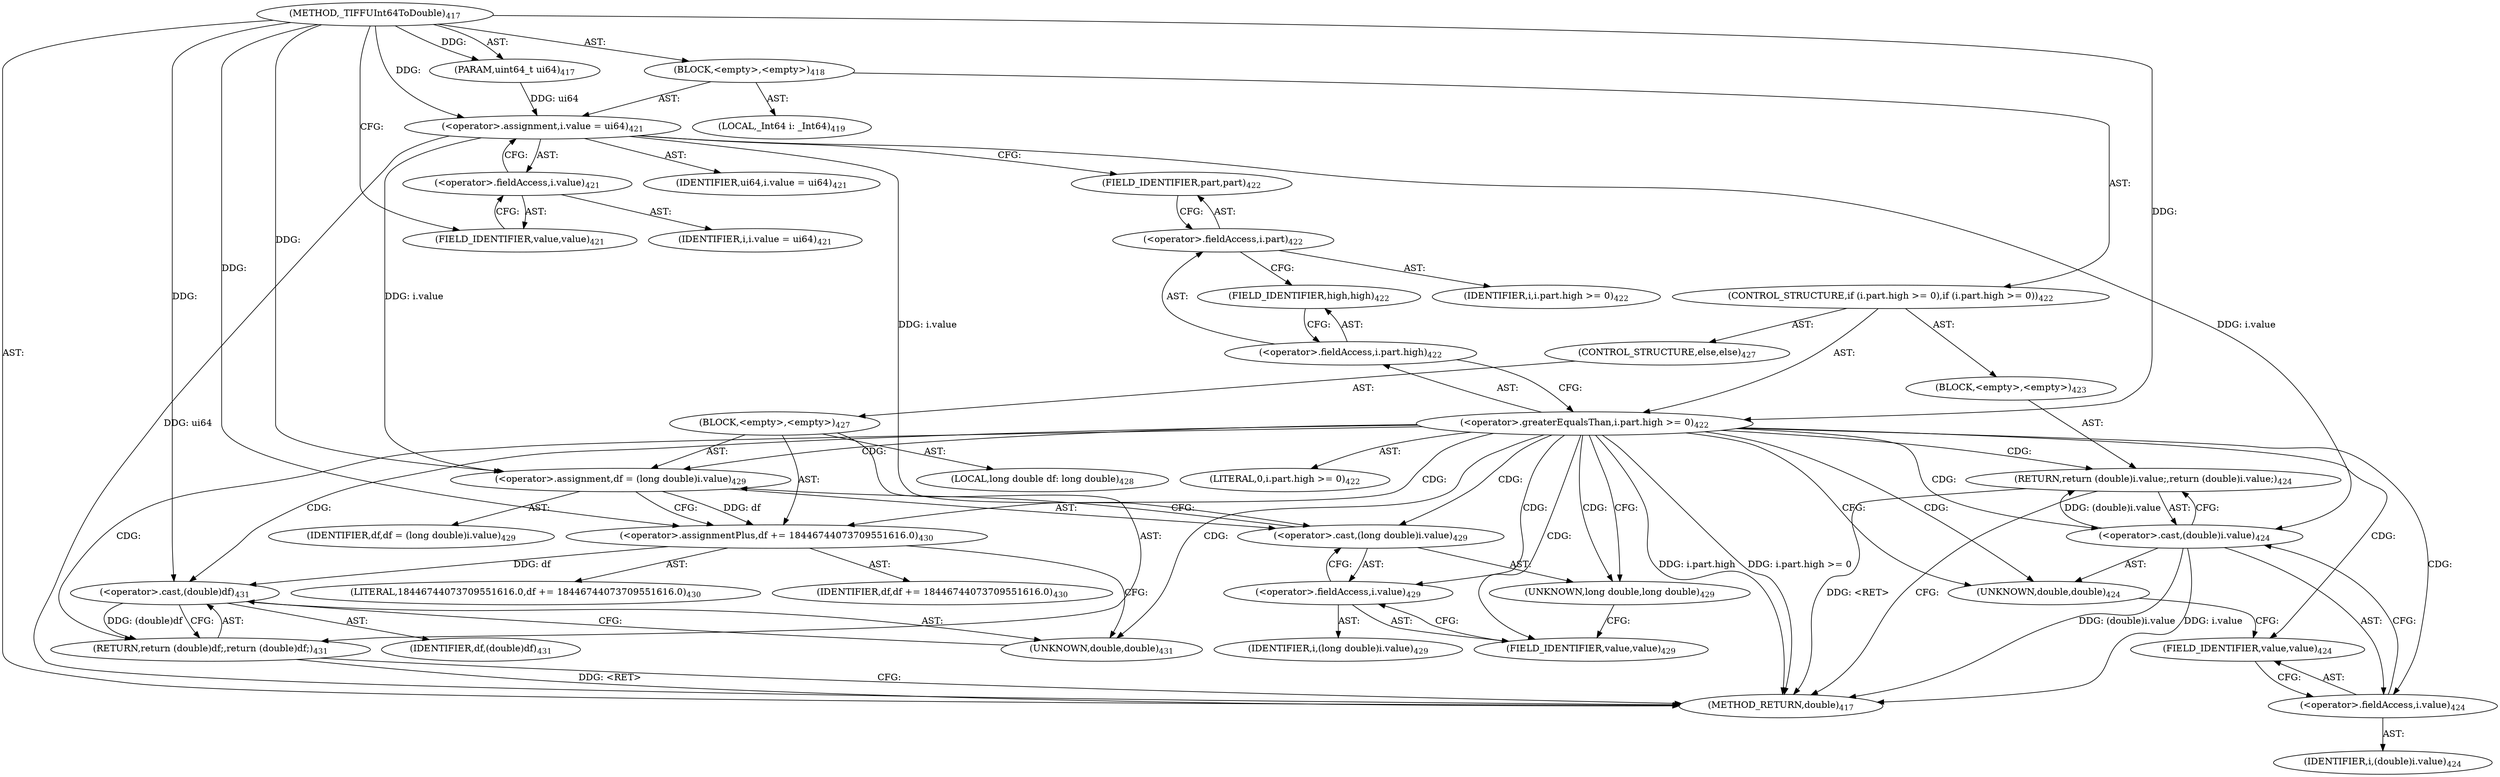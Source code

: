 digraph "_TIFFUInt64ToDouble" {  
"21561" [label = <(METHOD,_TIFFUInt64ToDouble)<SUB>417</SUB>> ]
"21562" [label = <(PARAM,uint64_t ui64)<SUB>417</SUB>> ]
"21563" [label = <(BLOCK,&lt;empty&gt;,&lt;empty&gt;)<SUB>418</SUB>> ]
"21564" [label = <(LOCAL,_Int64 i: _Int64)<SUB>419</SUB>> ]
"21565" [label = <(&lt;operator&gt;.assignment,i.value = ui64)<SUB>421</SUB>> ]
"21566" [label = <(&lt;operator&gt;.fieldAccess,i.value)<SUB>421</SUB>> ]
"21567" [label = <(IDENTIFIER,i,i.value = ui64)<SUB>421</SUB>> ]
"21568" [label = <(FIELD_IDENTIFIER,value,value)<SUB>421</SUB>> ]
"21569" [label = <(IDENTIFIER,ui64,i.value = ui64)<SUB>421</SUB>> ]
"21570" [label = <(CONTROL_STRUCTURE,if (i.part.high &gt;= 0),if (i.part.high &gt;= 0))<SUB>422</SUB>> ]
"21571" [label = <(&lt;operator&gt;.greaterEqualsThan,i.part.high &gt;= 0)<SUB>422</SUB>> ]
"21572" [label = <(&lt;operator&gt;.fieldAccess,i.part.high)<SUB>422</SUB>> ]
"21573" [label = <(&lt;operator&gt;.fieldAccess,i.part)<SUB>422</SUB>> ]
"21574" [label = <(IDENTIFIER,i,i.part.high &gt;= 0)<SUB>422</SUB>> ]
"21575" [label = <(FIELD_IDENTIFIER,part,part)<SUB>422</SUB>> ]
"21576" [label = <(FIELD_IDENTIFIER,high,high)<SUB>422</SUB>> ]
"21577" [label = <(LITERAL,0,i.part.high &gt;= 0)<SUB>422</SUB>> ]
"21578" [label = <(BLOCK,&lt;empty&gt;,&lt;empty&gt;)<SUB>423</SUB>> ]
"21579" [label = <(RETURN,return (double)i.value;,return (double)i.value;)<SUB>424</SUB>> ]
"21580" [label = <(&lt;operator&gt;.cast,(double)i.value)<SUB>424</SUB>> ]
"21581" [label = <(UNKNOWN,double,double)<SUB>424</SUB>> ]
"21582" [label = <(&lt;operator&gt;.fieldAccess,i.value)<SUB>424</SUB>> ]
"21583" [label = <(IDENTIFIER,i,(double)i.value)<SUB>424</SUB>> ]
"21584" [label = <(FIELD_IDENTIFIER,value,value)<SUB>424</SUB>> ]
"21585" [label = <(CONTROL_STRUCTURE,else,else)<SUB>427</SUB>> ]
"21586" [label = <(BLOCK,&lt;empty&gt;,&lt;empty&gt;)<SUB>427</SUB>> ]
"21587" [label = <(LOCAL,long double df: long double)<SUB>428</SUB>> ]
"21588" [label = <(&lt;operator&gt;.assignment,df = (long double)i.value)<SUB>429</SUB>> ]
"21589" [label = <(IDENTIFIER,df,df = (long double)i.value)<SUB>429</SUB>> ]
"21590" [label = <(&lt;operator&gt;.cast,(long double)i.value)<SUB>429</SUB>> ]
"21591" [label = <(UNKNOWN,long double,long double)<SUB>429</SUB>> ]
"21592" [label = <(&lt;operator&gt;.fieldAccess,i.value)<SUB>429</SUB>> ]
"21593" [label = <(IDENTIFIER,i,(long double)i.value)<SUB>429</SUB>> ]
"21594" [label = <(FIELD_IDENTIFIER,value,value)<SUB>429</SUB>> ]
"21595" [label = <(&lt;operator&gt;.assignmentPlus,df += 18446744073709551616.0)<SUB>430</SUB>> ]
"21596" [label = <(IDENTIFIER,df,df += 18446744073709551616.0)<SUB>430</SUB>> ]
"21597" [label = <(LITERAL,18446744073709551616.0,df += 18446744073709551616.0)<SUB>430</SUB>> ]
"21598" [label = <(RETURN,return (double)df;,return (double)df;)<SUB>431</SUB>> ]
"21599" [label = <(&lt;operator&gt;.cast,(double)df)<SUB>431</SUB>> ]
"21600" [label = <(UNKNOWN,double,double)<SUB>431</SUB>> ]
"21601" [label = <(IDENTIFIER,df,(double)df)<SUB>431</SUB>> ]
"21602" [label = <(METHOD_RETURN,double)<SUB>417</SUB>> ]
  "21561" -> "21562"  [ label = "AST: "] 
  "21561" -> "21563"  [ label = "AST: "] 
  "21561" -> "21602"  [ label = "AST: "] 
  "21563" -> "21564"  [ label = "AST: "] 
  "21563" -> "21565"  [ label = "AST: "] 
  "21563" -> "21570"  [ label = "AST: "] 
  "21565" -> "21566"  [ label = "AST: "] 
  "21565" -> "21569"  [ label = "AST: "] 
  "21566" -> "21567"  [ label = "AST: "] 
  "21566" -> "21568"  [ label = "AST: "] 
  "21570" -> "21571"  [ label = "AST: "] 
  "21570" -> "21578"  [ label = "AST: "] 
  "21570" -> "21585"  [ label = "AST: "] 
  "21571" -> "21572"  [ label = "AST: "] 
  "21571" -> "21577"  [ label = "AST: "] 
  "21572" -> "21573"  [ label = "AST: "] 
  "21572" -> "21576"  [ label = "AST: "] 
  "21573" -> "21574"  [ label = "AST: "] 
  "21573" -> "21575"  [ label = "AST: "] 
  "21578" -> "21579"  [ label = "AST: "] 
  "21579" -> "21580"  [ label = "AST: "] 
  "21580" -> "21581"  [ label = "AST: "] 
  "21580" -> "21582"  [ label = "AST: "] 
  "21582" -> "21583"  [ label = "AST: "] 
  "21582" -> "21584"  [ label = "AST: "] 
  "21585" -> "21586"  [ label = "AST: "] 
  "21586" -> "21587"  [ label = "AST: "] 
  "21586" -> "21588"  [ label = "AST: "] 
  "21586" -> "21595"  [ label = "AST: "] 
  "21586" -> "21598"  [ label = "AST: "] 
  "21588" -> "21589"  [ label = "AST: "] 
  "21588" -> "21590"  [ label = "AST: "] 
  "21590" -> "21591"  [ label = "AST: "] 
  "21590" -> "21592"  [ label = "AST: "] 
  "21592" -> "21593"  [ label = "AST: "] 
  "21592" -> "21594"  [ label = "AST: "] 
  "21595" -> "21596"  [ label = "AST: "] 
  "21595" -> "21597"  [ label = "AST: "] 
  "21598" -> "21599"  [ label = "AST: "] 
  "21599" -> "21600"  [ label = "AST: "] 
  "21599" -> "21601"  [ label = "AST: "] 
  "21565" -> "21575"  [ label = "CFG: "] 
  "21566" -> "21565"  [ label = "CFG: "] 
  "21571" -> "21581"  [ label = "CFG: "] 
  "21571" -> "21591"  [ label = "CFG: "] 
  "21568" -> "21566"  [ label = "CFG: "] 
  "21572" -> "21571"  [ label = "CFG: "] 
  "21579" -> "21602"  [ label = "CFG: "] 
  "21573" -> "21576"  [ label = "CFG: "] 
  "21576" -> "21572"  [ label = "CFG: "] 
  "21580" -> "21579"  [ label = "CFG: "] 
  "21588" -> "21595"  [ label = "CFG: "] 
  "21595" -> "21600"  [ label = "CFG: "] 
  "21598" -> "21602"  [ label = "CFG: "] 
  "21575" -> "21573"  [ label = "CFG: "] 
  "21581" -> "21584"  [ label = "CFG: "] 
  "21582" -> "21580"  [ label = "CFG: "] 
  "21590" -> "21588"  [ label = "CFG: "] 
  "21599" -> "21598"  [ label = "CFG: "] 
  "21584" -> "21582"  [ label = "CFG: "] 
  "21591" -> "21594"  [ label = "CFG: "] 
  "21592" -> "21590"  [ label = "CFG: "] 
  "21600" -> "21599"  [ label = "CFG: "] 
  "21594" -> "21592"  [ label = "CFG: "] 
  "21561" -> "21568"  [ label = "CFG: "] 
  "21579" -> "21602"  [ label = "DDG: &lt;RET&gt;"] 
  "21598" -> "21602"  [ label = "DDG: &lt;RET&gt;"] 
  "21565" -> "21602"  [ label = "DDG: ui64"] 
  "21571" -> "21602"  [ label = "DDG: i.part.high"] 
  "21571" -> "21602"  [ label = "DDG: i.part.high &gt;= 0"] 
  "21580" -> "21602"  [ label = "DDG: i.value"] 
  "21580" -> "21602"  [ label = "DDG: (double)i.value"] 
  "21561" -> "21562"  [ label = "DDG: "] 
  "21562" -> "21565"  [ label = "DDG: ui64"] 
  "21561" -> "21565"  [ label = "DDG: "] 
  "21561" -> "21571"  [ label = "DDG: "] 
  "21580" -> "21579"  [ label = "DDG: (double)i.value"] 
  "21565" -> "21580"  [ label = "DDG: i.value"] 
  "21565" -> "21588"  [ label = "DDG: i.value"] 
  "21561" -> "21595"  [ label = "DDG: "] 
  "21599" -> "21598"  [ label = "DDG: (double)df"] 
  "21561" -> "21588"  [ label = "DDG: "] 
  "21588" -> "21595"  [ label = "DDG: df"] 
  "21595" -> "21599"  [ label = "DDG: df"] 
  "21561" -> "21599"  [ label = "DDG: "] 
  "21565" -> "21590"  [ label = "DDG: i.value"] 
  "21571" -> "21584"  [ label = "CDG: "] 
  "21571" -> "21599"  [ label = "CDG: "] 
  "21571" -> "21594"  [ label = "CDG: "] 
  "21571" -> "21592"  [ label = "CDG: "] 
  "21571" -> "21590"  [ label = "CDG: "] 
  "21571" -> "21579"  [ label = "CDG: "] 
  "21571" -> "21581"  [ label = "CDG: "] 
  "21571" -> "21591"  [ label = "CDG: "] 
  "21571" -> "21582"  [ label = "CDG: "] 
  "21571" -> "21580"  [ label = "CDG: "] 
  "21571" -> "21588"  [ label = "CDG: "] 
  "21571" -> "21600"  [ label = "CDG: "] 
  "21571" -> "21595"  [ label = "CDG: "] 
  "21571" -> "21598"  [ label = "CDG: "] 
}

